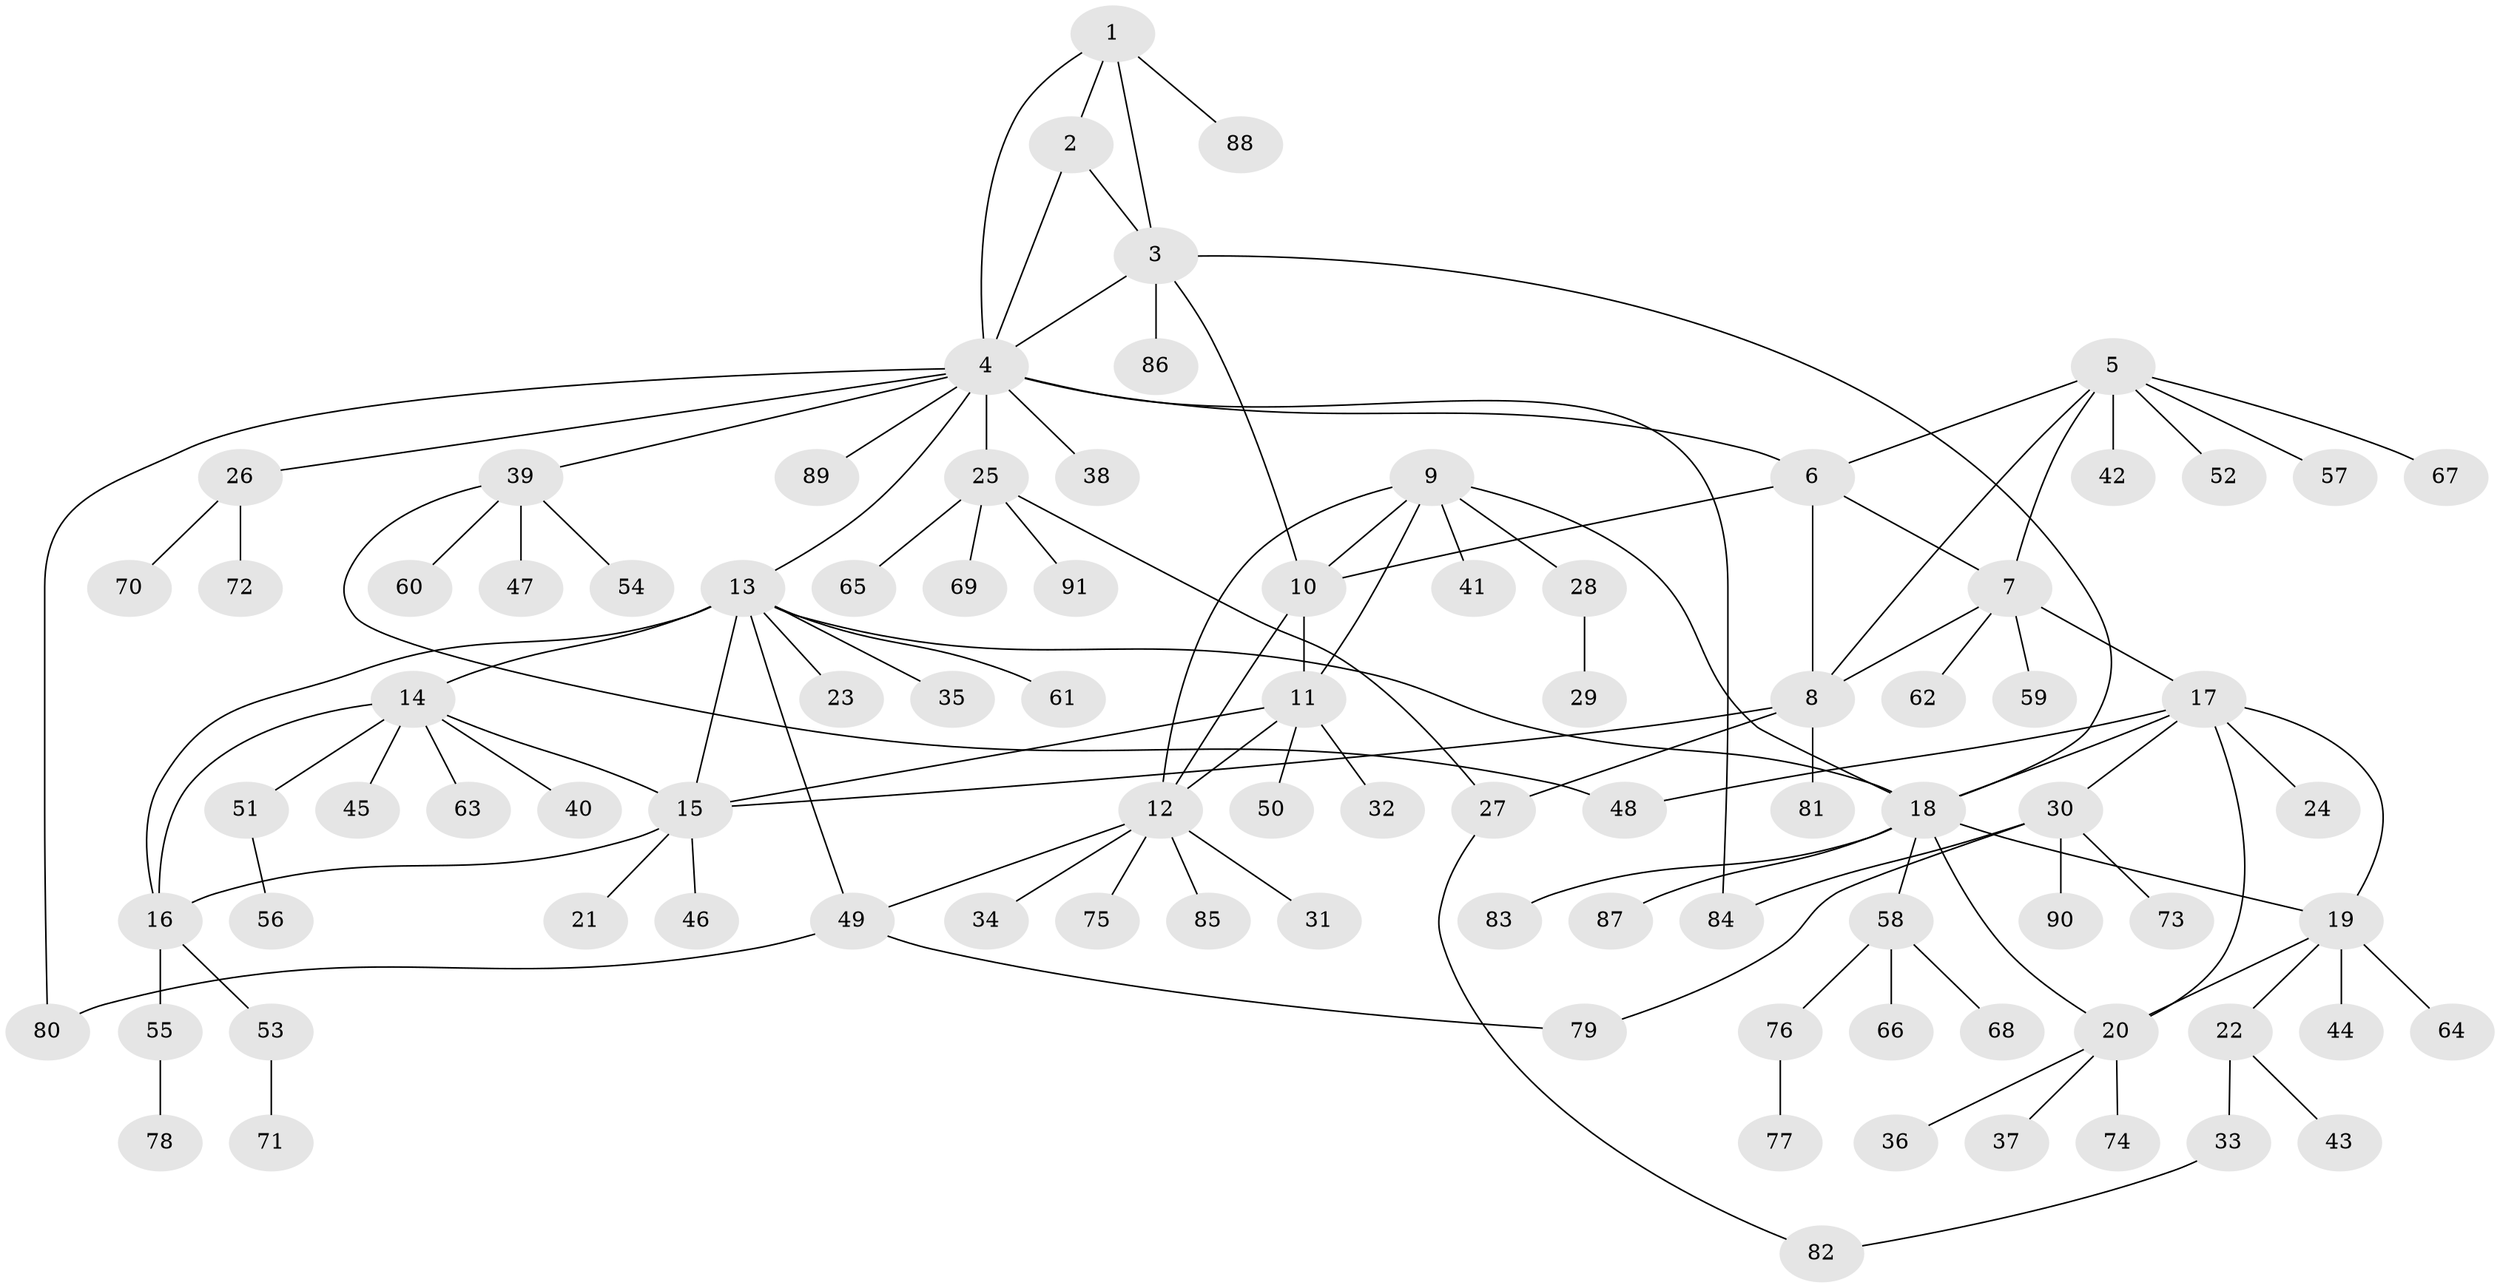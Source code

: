 // Generated by graph-tools (version 1.1) at 2025/37/03/09/25 02:37:21]
// undirected, 91 vertices, 118 edges
graph export_dot {
graph [start="1"]
  node [color=gray90,style=filled];
  1;
  2;
  3;
  4;
  5;
  6;
  7;
  8;
  9;
  10;
  11;
  12;
  13;
  14;
  15;
  16;
  17;
  18;
  19;
  20;
  21;
  22;
  23;
  24;
  25;
  26;
  27;
  28;
  29;
  30;
  31;
  32;
  33;
  34;
  35;
  36;
  37;
  38;
  39;
  40;
  41;
  42;
  43;
  44;
  45;
  46;
  47;
  48;
  49;
  50;
  51;
  52;
  53;
  54;
  55;
  56;
  57;
  58;
  59;
  60;
  61;
  62;
  63;
  64;
  65;
  66;
  67;
  68;
  69;
  70;
  71;
  72;
  73;
  74;
  75;
  76;
  77;
  78;
  79;
  80;
  81;
  82;
  83;
  84;
  85;
  86;
  87;
  88;
  89;
  90;
  91;
  1 -- 2;
  1 -- 3;
  1 -- 4;
  1 -- 88;
  2 -- 3;
  2 -- 4;
  3 -- 4;
  3 -- 10;
  3 -- 18;
  3 -- 86;
  4 -- 6;
  4 -- 13;
  4 -- 25;
  4 -- 26;
  4 -- 38;
  4 -- 39;
  4 -- 80;
  4 -- 84;
  4 -- 89;
  5 -- 6;
  5 -- 7;
  5 -- 8;
  5 -- 42;
  5 -- 52;
  5 -- 57;
  5 -- 67;
  6 -- 7;
  6 -- 8;
  6 -- 10;
  7 -- 8;
  7 -- 17;
  7 -- 59;
  7 -- 62;
  8 -- 15;
  8 -- 27;
  8 -- 81;
  9 -- 10;
  9 -- 11;
  9 -- 12;
  9 -- 18;
  9 -- 28;
  9 -- 41;
  10 -- 11;
  10 -- 12;
  11 -- 12;
  11 -- 15;
  11 -- 32;
  11 -- 50;
  12 -- 31;
  12 -- 34;
  12 -- 49;
  12 -- 75;
  12 -- 85;
  13 -- 14;
  13 -- 15;
  13 -- 16;
  13 -- 18;
  13 -- 23;
  13 -- 35;
  13 -- 49;
  13 -- 61;
  14 -- 15;
  14 -- 16;
  14 -- 40;
  14 -- 45;
  14 -- 51;
  14 -- 63;
  15 -- 16;
  15 -- 21;
  15 -- 46;
  16 -- 53;
  16 -- 55;
  17 -- 18;
  17 -- 19;
  17 -- 20;
  17 -- 24;
  17 -- 30;
  17 -- 48;
  18 -- 19;
  18 -- 20;
  18 -- 58;
  18 -- 83;
  18 -- 87;
  19 -- 20;
  19 -- 22;
  19 -- 44;
  19 -- 64;
  20 -- 36;
  20 -- 37;
  20 -- 74;
  22 -- 33;
  22 -- 43;
  25 -- 27;
  25 -- 65;
  25 -- 69;
  25 -- 91;
  26 -- 70;
  26 -- 72;
  27 -- 82;
  28 -- 29;
  30 -- 73;
  30 -- 79;
  30 -- 84;
  30 -- 90;
  33 -- 82;
  39 -- 47;
  39 -- 48;
  39 -- 54;
  39 -- 60;
  49 -- 79;
  49 -- 80;
  51 -- 56;
  53 -- 71;
  55 -- 78;
  58 -- 66;
  58 -- 68;
  58 -- 76;
  76 -- 77;
}
